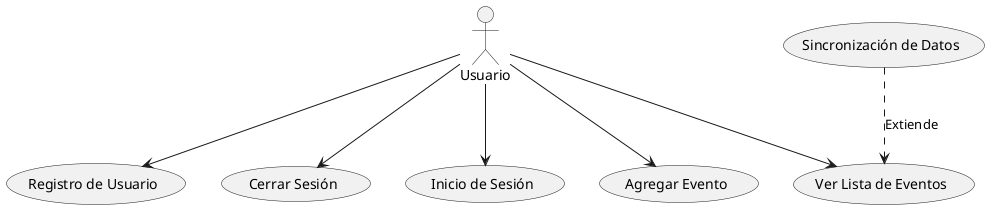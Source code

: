 @startuml
actor Usuario

usecase "Registro de Usuario" as UC1
usecase "Inicio de Sesión" as UC2
usecase "Agregar Evento" as UC3
usecase "Ver Lista de Eventos" as UC4
usecase "Sincronización de Datos" as UC5
usecase "Cerrar Sesión" as UC6

Usuario --> UC1
Usuario --> UC2
Usuario --> UC3
Usuario --> UC4
Usuario --> UC6

UC5 ..> UC4 : Extiende
@enduml